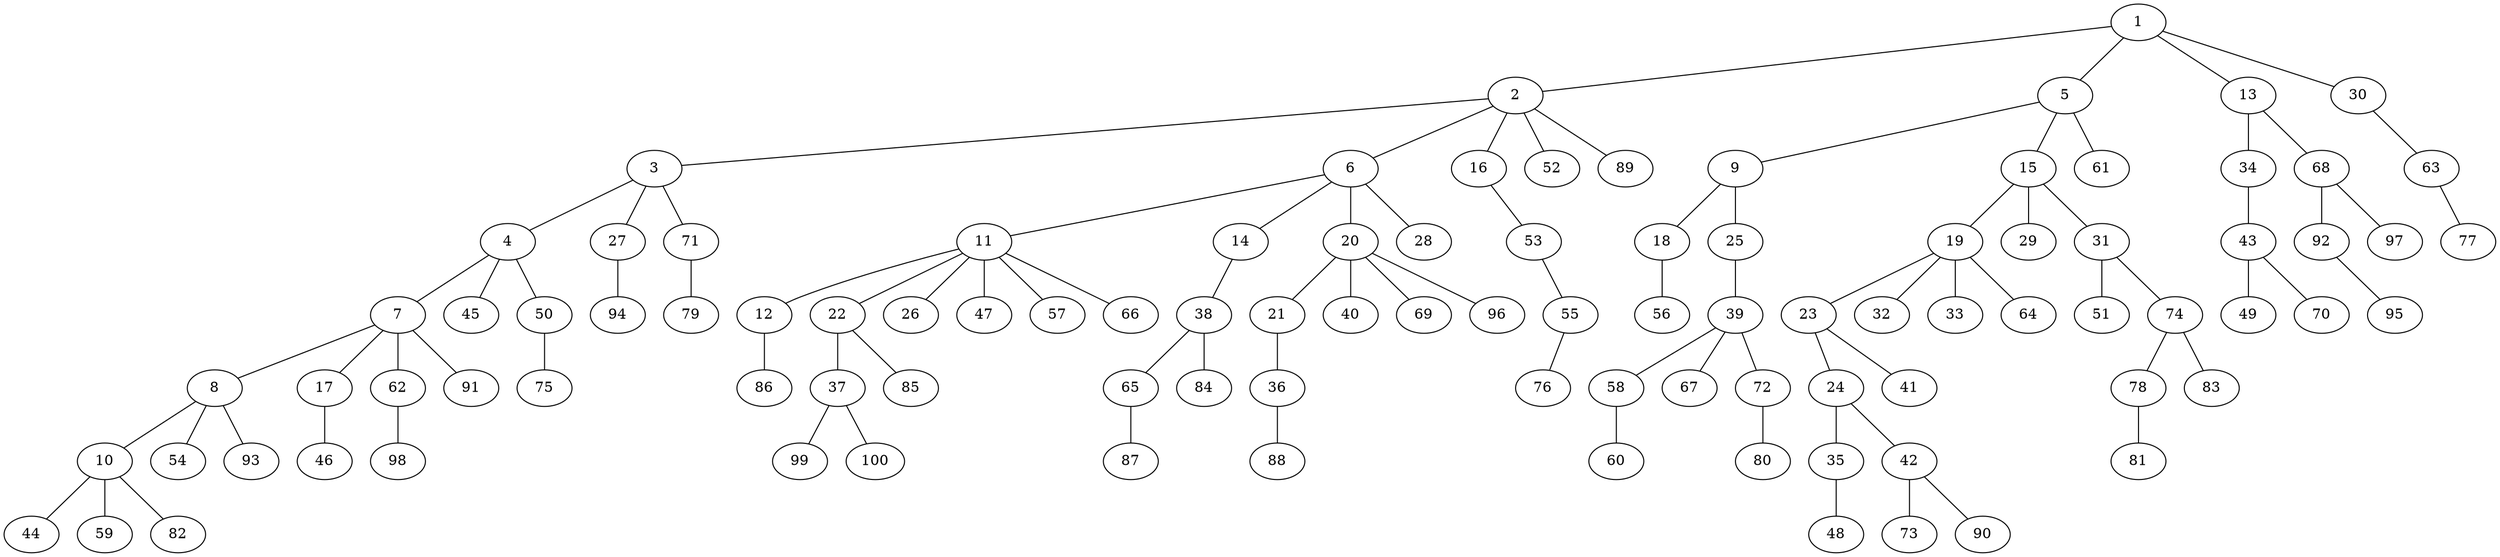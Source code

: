 graph graphname {1--2
1--5
1--13
1--30
2--3
2--6
2--16
2--52
2--89
3--4
3--27
3--71
4--7
4--45
4--50
5--9
5--15
5--61
6--11
6--14
6--20
6--28
7--8
7--17
7--62
7--91
8--10
8--54
8--93
9--18
9--25
10--44
10--59
10--82
11--12
11--22
11--26
11--47
11--57
11--66
12--86
13--34
13--68
14--38
15--19
15--29
15--31
16--53
17--46
18--56
19--23
19--32
19--33
19--64
20--21
20--40
20--69
20--96
21--36
22--37
22--85
23--24
23--41
24--35
24--42
25--39
27--94
30--63
31--51
31--74
34--43
35--48
36--88
37--99
37--100
38--65
38--84
39--58
39--67
39--72
42--73
42--90
43--49
43--70
50--75
53--55
55--76
58--60
62--98
63--77
65--87
68--92
68--97
71--79
72--80
74--78
74--83
78--81
92--95
}